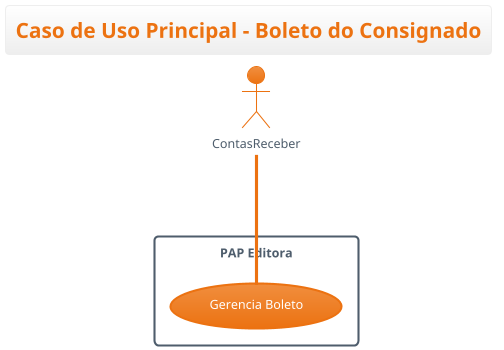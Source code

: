 @startuml ConsignadoEditora
Title: Caso de Uso Principal - Boleto do Consignado
!theme aws-orange

actor ContasReceber

rectangle "PAP Editora" as PAP {
    ContasReceber --- (Gerencia Boleto)
}

@enduml